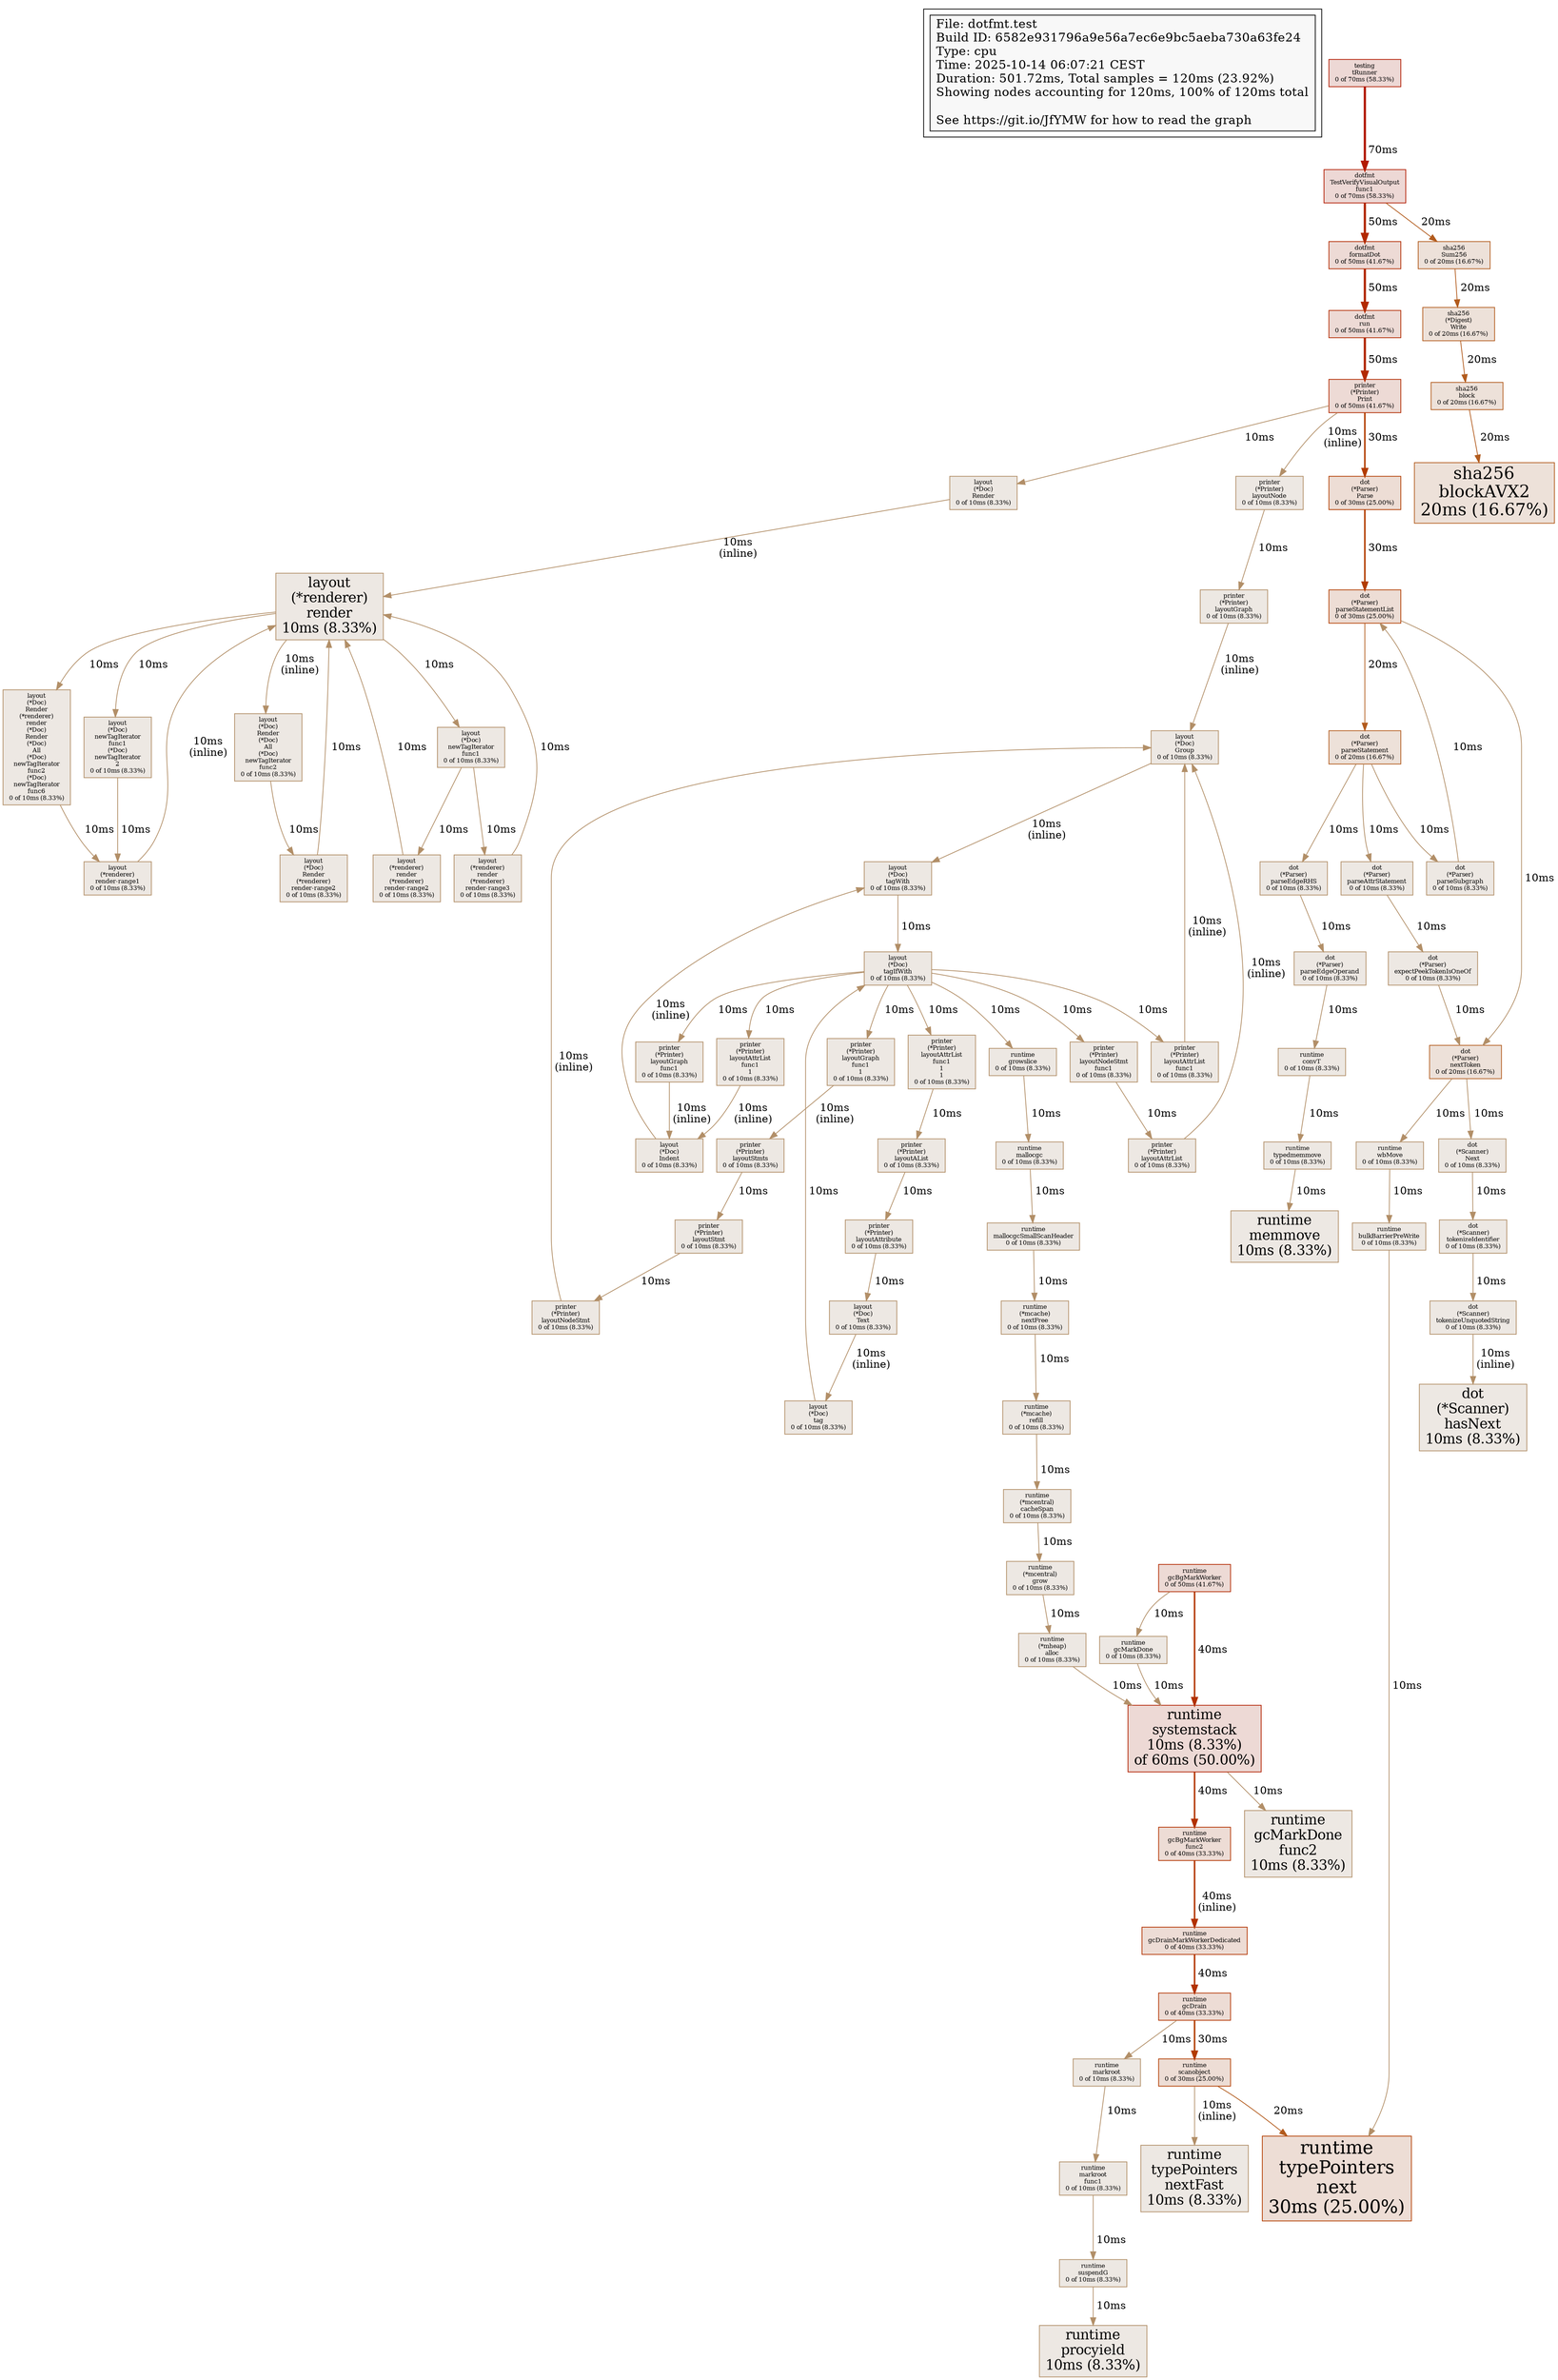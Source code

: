 digraph "dotfmt.test" {
	node [style=filled,fillcolor="#f8f8f8"]
	subgraph cluster_L {
		"File: dotfmt.test" [
			shape=box
			fontsize=16
			label="File: dotfmt.test\lBuild ID: 6582e931796a9e56a7ec6e9bc5aeba730a63fe24\lType: cpu\lTime: 2025-10-14 06:07:21 CEST\lDuration: 501.72ms, Total samples = 120ms (23.92%)\lShowing nodes accounting for 120ms, 100% of 120ms total\l\lSee https://git.io/JfYMW for how to read the graph\l"
			tooltip="dotfmt.test"
		]
	}
	N1 [
		label="runtime\nsystemstack\n10ms (8.33%)\nof 60ms (50.00%)"
		id="node1"
		fontsize=18
		shape=box
		tooltip="runtime.systemstack (60ms)"
		color="#b22100"
		fillcolor="#edd9d5"
	]
	N2 [
		label="runtime\ntypePointers\nnext\n30ms (25.00%)"
		id="node2"
		fontsize=24
		shape=box
		tooltip="runtime.typePointers.next (30ms)"
		color="#b23c00"
		fillcolor="#edddd5"
	]
	N3 [
		label="runtime\ngcBgMarkWorker\n0 of 50ms (41.67%)"
		id="node3"
		fontsize=8
		shape=box
		tooltip="runtime.gcBgMarkWorker (50ms)"
		color="#b22900"
		fillcolor="#eddad5"
	]
	N4 [
		label="testing\ntRunner\n0 of 70ms (58.33%)"
		id="node4"
		fontsize=8
		shape=box
		tooltip="testing.tRunner (70ms)"
		color="#b21a00"
		fillcolor="#edd8d5"
	]
	N5 [
		label="printer\n(*Printer)\nPrint\n0 of 50ms (41.67%)"
		id="node5"
		fontsize=8
		shape=box
		tooltip="github.com/teleivo/dot/printer.(*Printer).Print (50ms)"
		color="#b22900"
		fillcolor="#eddad5"
	]
	N6 [
		label="dotfmt\nTestVerifyVisualOutput\nfunc1\n0 of 70ms (58.33%)"
		id="node6"
		fontsize=8
		shape=box
		tooltip="github.com/teleivo/dot/cmd/dotfmt.TestVerifyVisualOutput.func1 (70ms)"
		color="#b21a00"
		fillcolor="#edd8d5"
	]
	N7 [
		label="layout\n(*renderer)\nrender\n10ms (8.33%)"
		id="node7"
		fontsize=18
		shape=box
		tooltip="github.com/teleivo/dot/layout.(*renderer).render (10ms)"
		color="#b28f68"
		fillcolor="#ede8e3"
	]
	N8 [
		label="dot\n(*Parser)\nparseStatementList\n0 of 30ms (25.00%)"
		id="node8"
		fontsize=8
		shape=box
		tooltip="github.com/teleivo/dot.(*Parser).parseStatementList (30ms)"
		color="#b23c00"
		fillcolor="#edddd5"
	]
	N9 [
		label="sha256\nblockAVX2\n20ms (16.67%)"
		id="node9"
		fontsize=22
		shape=box
		tooltip="crypto/internal/fips140/sha256.blockAVX2 (20ms)"
		color="#b25b1d"
		fillcolor="#ede1d9"
	]
	N10 [
		label="dot\n(*Parser)\nnextToken\n0 of 20ms (16.67%)"
		id="node10"
		fontsize=8
		shape=box
		tooltip="github.com/teleivo/dot.(*Parser).nextToken (20ms)"
		color="#b25b1d"
		fillcolor="#ede1d9"
	]
	N11 [
		label="layout\n(*Doc)\ntagIfWith\n0 of 10ms (8.33%)"
		id="node11"
		fontsize=8
		shape=box
		tooltip="github.com/teleivo/dot/layout.(*Doc).tagIfWith (10ms)"
		color="#b28f68"
		fillcolor="#ede8e3"
	]
	N12 [
		label="runtime\ngcDrain\n0 of 40ms (33.33%)"
		id="node12"
		fontsize=8
		shape=box
		tooltip="runtime.gcDrain (40ms)"
		color="#b23200"
		fillcolor="#eddcd5"
	]
	N13 [
		label="dot\n(*Parser)\nparseStatement\n0 of 20ms (16.67%)"
		id="node13"
		fontsize=8
		shape=box
		tooltip="github.com/teleivo/dot.(*Parser).parseStatement (20ms)"
		color="#b25b1d"
		fillcolor="#ede1d9"
	]
	N14 [
		label="runtime\nscanobject\n0 of 30ms (25.00%)"
		id="node14"
		fontsize=8
		shape=box
		tooltip="runtime.scanobject (30ms)"
		color="#b23c00"
		fillcolor="#edddd5"
	]
	N15 [
		label="dot\n(*Scanner)\nhasNext\n10ms (8.33%)"
		id="node15"
		fontsize=18
		shape=box
		tooltip="github.com/teleivo/dot.(*Scanner).hasNext (10ms)"
		color="#b28f68"
		fillcolor="#ede8e3"
	]
	N16 [
		label="layout\n(*Doc)\nGroup\n0 of 10ms (8.33%)"
		id="node16"
		fontsize=8
		shape=box
		tooltip="github.com/teleivo/dot/layout.(*Doc).Group (10ms)"
		color="#b28f68"
		fillcolor="#ede8e3"
	]
	N17 [
		label="runtime\ngcMarkDone\nfunc2\n10ms (8.33%)"
		id="node17"
		fontsize=18
		shape=box
		tooltip="runtime.gcMarkDone.func2 (10ms)"
		color="#b28f68"
		fillcolor="#ede8e3"
	]
	N18 [
		label="runtime\nmemmove\n10ms (8.33%)"
		id="node18"
		fontsize=18
		shape=box
		tooltip="runtime.memmove (10ms)"
		color="#b28f68"
		fillcolor="#ede8e3"
	]
	N19 [
		label="runtime\nprocyield\n10ms (8.33%)"
		id="node19"
		fontsize=18
		shape=box
		tooltip="runtime.procyield (10ms)"
		color="#b28f68"
		fillcolor="#ede8e3"
	]
	N20 [
		label="runtime\ntypePointers\nnextFast\n10ms (8.33%)"
		id="node20"
		fontsize=18
		shape=box
		tooltip="runtime.typePointers.nextFast (10ms)"
		color="#b28f68"
		fillcolor="#ede8e3"
	]
	N21 [
		label="layout\n(*Doc)\nIndent\n0 of 10ms (8.33%)"
		id="node21"
		fontsize=8
		shape=box
		tooltip="github.com/teleivo/dot/layout.(*Doc).Indent (10ms)"
		color="#b28f68"
		fillcolor="#ede8e3"
	]
	N22 [
		label="layout\n(*Doc)\nnewTagIterator\nfunc1\n0 of 10ms (8.33%)"
		id="node22"
		fontsize=8
		shape=box
		tooltip="github.com/teleivo/dot/layout.(*Doc).newTagIterator.func1 (10ms)"
		color="#b28f68"
		fillcolor="#ede8e3"
	]
	N23 [
		label="layout\n(*Doc)\ntagWith\n0 of 10ms (8.33%)"
		id="node23"
		fontsize=8
		shape=box
		tooltip="github.com/teleivo/dot/layout.(*Doc).tagWith (10ms)"
		color="#b28f68"
		fillcolor="#ede8e3"
	]
	N24 [
		label="layout\n(*renderer)\nrender-range1\n0 of 10ms (8.33%)"
		id="node24"
		fontsize=8
		shape=box
		tooltip="github.com/teleivo/dot/layout.(*renderer).render-range1 (10ms)"
		color="#b28f68"
		fillcolor="#ede8e3"
	]
	N25 [
		label="sha256\n(*Digest)\nWrite\n0 of 20ms (16.67%)"
		id="node25"
		fontsize=8
		shape=box
		tooltip="crypto/internal/fips140/sha256.(*Digest).Write (20ms)"
		color="#b25b1d"
		fillcolor="#ede1d9"
	]
	N26 [
		label="sha256\nblock\n0 of 20ms (16.67%)"
		id="node26"
		fontsize=8
		shape=box
		tooltip="crypto/internal/fips140/sha256.block (20ms)"
		color="#b25b1d"
		fillcolor="#ede1d9"
	]
	N27 [
		label="sha256\nSum256\n0 of 20ms (16.67%)"
		id="node27"
		fontsize=8
		shape=box
		tooltip="crypto/sha256.Sum256 (20ms)"
		color="#b25b1d"
		fillcolor="#ede1d9"
	]
	N28 [
		label="dot\n(*Parser)\nParse\n0 of 30ms (25.00%)"
		id="node28"
		fontsize=8
		shape=box
		tooltip="github.com/teleivo/dot.(*Parser).Parse (30ms)"
		color="#b23c00"
		fillcolor="#edddd5"
	]
	N29 [
		label="dot\n(*Parser)\nexpectPeekTokenIsOneOf\n0 of 10ms (8.33%)"
		id="node29"
		fontsize=8
		shape=box
		tooltip="github.com/teleivo/dot.(*Parser).expectPeekTokenIsOneOf (10ms)"
		color="#b28f68"
		fillcolor="#ede8e3"
	]
	N30 [
		label="dot\n(*Parser)\nparseAttrStatement\n0 of 10ms (8.33%)"
		id="node30"
		fontsize=8
		shape=box
		tooltip="github.com/teleivo/dot.(*Parser).parseAttrStatement (10ms)"
		color="#b28f68"
		fillcolor="#ede8e3"
	]
	N31 [
		label="dot\n(*Parser)\nparseEdgeOperand\n0 of 10ms (8.33%)"
		id="node31"
		fontsize=8
		shape=box
		tooltip="github.com/teleivo/dot.(*Parser).parseEdgeOperand (10ms)"
		color="#b28f68"
		fillcolor="#ede8e3"
	]
	N32 [
		label="dot\n(*Parser)\nparseEdgeRHS\n0 of 10ms (8.33%)"
		id="node32"
		fontsize=8
		shape=box
		tooltip="github.com/teleivo/dot.(*Parser).parseEdgeRHS (10ms)"
		color="#b28f68"
		fillcolor="#ede8e3"
	]
	N33 [
		label="dot\n(*Parser)\nparseSubgraph\n0 of 10ms (8.33%)"
		id="node33"
		fontsize=8
		shape=box
		tooltip="github.com/teleivo/dot.(*Parser).parseSubgraph (10ms)"
		color="#b28f68"
		fillcolor="#ede8e3"
	]
	N34 [
		label="dot\n(*Scanner)\nNext\n0 of 10ms (8.33%)"
		id="node34"
		fontsize=8
		shape=box
		tooltip="github.com/teleivo/dot.(*Scanner).Next (10ms)"
		color="#b28f68"
		fillcolor="#ede8e3"
	]
	N35 [
		label="dot\n(*Scanner)\ntokenizeIdentifier\n0 of 10ms (8.33%)"
		id="node35"
		fontsize=8
		shape=box
		tooltip="github.com/teleivo/dot.(*Scanner).tokenizeIdentifier (10ms)"
		color="#b28f68"
		fillcolor="#ede8e3"
	]
	N36 [
		label="dot\n(*Scanner)\ntokenizeUnquotedString\n0 of 10ms (8.33%)"
		id="node36"
		fontsize=8
		shape=box
		tooltip="github.com/teleivo/dot.(*Scanner).tokenizeUnquotedString (10ms)"
		color="#b28f68"
		fillcolor="#ede8e3"
	]
	N37 [
		label="dotfmt\nformatDot\n0 of 50ms (41.67%)"
		id="node37"
		fontsize=8
		shape=box
		tooltip="github.com/teleivo/dot/cmd/dotfmt.formatDot (50ms)"
		color="#b22900"
		fillcolor="#eddad5"
	]
	N38 [
		label="dotfmt\nrun\n0 of 50ms (41.67%)"
		id="node38"
		fontsize=8
		shape=box
		tooltip="github.com/teleivo/dot/cmd/dotfmt.run (50ms)"
		color="#b22900"
		fillcolor="#eddad5"
	]
	N39 [
		label="layout\n(*Doc)\nRender\n0 of 10ms (8.33%)"
		id="node39"
		fontsize=8
		shape=box
		tooltip="github.com/teleivo/dot/layout.(*Doc).Render (10ms)"
		color="#b28f68"
		fillcolor="#ede8e3"
	]
	N40 [
		label="layout\n(*Doc)\nRender\n(*Doc)\nAll\n(*Doc)\nnewTagIterator\nfunc2\n0 of 10ms (8.33%)"
		id="node40"
		fontsize=8
		shape=box
		tooltip="github.com/teleivo/dot/layout.(*Doc).Render.(*Doc).All.(*Doc).newTagIterator.func2 (10ms)"
		color="#b28f68"
		fillcolor="#ede8e3"
	]
	N41 [
		label="layout\n(*Doc)\nRender\n(*renderer)\nrender-range2\n0 of 10ms (8.33%)"
		id="node41"
		fontsize=8
		shape=box
		tooltip="github.com/teleivo/dot/layout.(*Doc).Render.(*renderer).render-range2 (10ms)"
		color="#b28f68"
		fillcolor="#ede8e3"
	]
	N42 [
		label="layout\n(*Doc)\nRender\n(*renderer)\nrender\n(*Doc)\nRender\n(*Doc)\nAll\n(*Doc)\nnewTagIterator\nfunc2\n(*Doc)\nnewTagIterator\nfunc6\n0 of 10ms (8.33%)"
		id="node42"
		fontsize=8
		shape=box
		tooltip="github.com/teleivo/dot/layout.(*Doc).Render.(*renderer).render.(*Doc).Render.(*Doc).All.(*Doc).newTagIterator.func2.(*Doc).newTagIterator.func6 (10ms)"
		color="#b28f68"
		fillcolor="#ede8e3"
	]
	N43 [
		label="layout\n(*Doc)\nText\n0 of 10ms (8.33%)"
		id="node43"
		fontsize=8
		shape=box
		tooltip="github.com/teleivo/dot/layout.(*Doc).Text (10ms)"
		color="#b28f68"
		fillcolor="#ede8e3"
	]
	N44 [
		label="layout\n(*Doc)\nnewTagIterator\nfunc1\n(*Doc)\nnewTagIterator\n2\n0 of 10ms (8.33%)"
		id="node44"
		fontsize=8
		shape=box
		tooltip="github.com/teleivo/dot/layout.(*Doc).newTagIterator.func1.(*Doc).newTagIterator.2 (10ms)"
		color="#b28f68"
		fillcolor="#ede8e3"
	]
	N45 [
		label="layout\n(*Doc)\ntag\n0 of 10ms (8.33%)"
		id="node45"
		fontsize=8
		shape=box
		tooltip="github.com/teleivo/dot/layout.(*Doc).tag (10ms)"
		color="#b28f68"
		fillcolor="#ede8e3"
	]
	N46 [
		label="layout\n(*renderer)\nrender\n(*renderer)\nrender-range2\n0 of 10ms (8.33%)"
		id="node46"
		fontsize=8
		shape=box
		tooltip="github.com/teleivo/dot/layout.(*renderer).render.(*renderer).render-range2 (10ms)"
		color="#b28f68"
		fillcolor="#ede8e3"
	]
	N47 [
		label="layout\n(*renderer)\nrender\n(*renderer)\nrender-range3\n0 of 10ms (8.33%)"
		id="node47"
		fontsize=8
		shape=box
		tooltip="github.com/teleivo/dot/layout.(*renderer).render.(*renderer).render-range3 (10ms)"
		color="#b28f68"
		fillcolor="#ede8e3"
	]
	N48 [
		label="printer\n(*Printer)\nlayoutAList\n0 of 10ms (8.33%)"
		id="node48"
		fontsize=8
		shape=box
		tooltip="github.com/teleivo/dot/printer.(*Printer).layoutAList (10ms)"
		color="#b28f68"
		fillcolor="#ede8e3"
	]
	N49 [
		label="printer\n(*Printer)\nlayoutAttrList\n0 of 10ms (8.33%)"
		id="node49"
		fontsize=8
		shape=box
		tooltip="github.com/teleivo/dot/printer.(*Printer).layoutAttrList (10ms)"
		color="#b28f68"
		fillcolor="#ede8e3"
	]
	N50 [
		label="printer\n(*Printer)\nlayoutAttrList\nfunc1\n0 of 10ms (8.33%)"
		id="node50"
		fontsize=8
		shape=box
		tooltip="github.com/teleivo/dot/printer.(*Printer).layoutAttrList.func1 (10ms)"
		color="#b28f68"
		fillcolor="#ede8e3"
	]
	N51 [
		label="printer\n(*Printer)\nlayoutAttrList\nfunc1\n1\n0 of 10ms (8.33%)"
		id="node51"
		fontsize=8
		shape=box
		tooltip="github.com/teleivo/dot/printer.(*Printer).layoutAttrList.func1.1 (10ms)"
		color="#b28f68"
		fillcolor="#ede8e3"
	]
	N52 [
		label="printer\n(*Printer)\nlayoutAttrList\nfunc1\n1\n1\n0 of 10ms (8.33%)"
		id="node52"
		fontsize=8
		shape=box
		tooltip="github.com/teleivo/dot/printer.(*Printer).layoutAttrList.func1.1.1 (10ms)"
		color="#b28f68"
		fillcolor="#ede8e3"
	]
	N53 [
		label="printer\n(*Printer)\nlayoutAttribute\n0 of 10ms (8.33%)"
		id="node53"
		fontsize=8
		shape=box
		tooltip="github.com/teleivo/dot/printer.(*Printer).layoutAttribute (10ms)"
		color="#b28f68"
		fillcolor="#ede8e3"
	]
	N54 [
		label="printer\n(*Printer)\nlayoutGraph\n0 of 10ms (8.33%)"
		id="node54"
		fontsize=8
		shape=box
		tooltip="github.com/teleivo/dot/printer.(*Printer).layoutGraph (10ms)"
		color="#b28f68"
		fillcolor="#ede8e3"
	]
	N55 [
		label="printer\n(*Printer)\nlayoutGraph\nfunc1\n0 of 10ms (8.33%)"
		id="node55"
		fontsize=8
		shape=box
		tooltip="github.com/teleivo/dot/printer.(*Printer).layoutGraph.func1 (10ms)"
		color="#b28f68"
		fillcolor="#ede8e3"
	]
	N56 [
		label="printer\n(*Printer)\nlayoutGraph\nfunc1\n1\n0 of 10ms (8.33%)"
		id="node56"
		fontsize=8
		shape=box
		tooltip="github.com/teleivo/dot/printer.(*Printer).layoutGraph.func1.1 (10ms)"
		color="#b28f68"
		fillcolor="#ede8e3"
	]
	N57 [
		label="printer\n(*Printer)\nlayoutNode\n0 of 10ms (8.33%)"
		id="node57"
		fontsize=8
		shape=box
		tooltip="github.com/teleivo/dot/printer.(*Printer).layoutNode (10ms)"
		color="#b28f68"
		fillcolor="#ede8e3"
	]
	N58 [
		label="printer\n(*Printer)\nlayoutNodeStmt\n0 of 10ms (8.33%)"
		id="node58"
		fontsize=8
		shape=box
		tooltip="github.com/teleivo/dot/printer.(*Printer).layoutNodeStmt (10ms)"
		color="#b28f68"
		fillcolor="#ede8e3"
	]
	N59 [
		label="printer\n(*Printer)\nlayoutNodeStmt\nfunc1\n0 of 10ms (8.33%)"
		id="node59"
		fontsize=8
		shape=box
		tooltip="github.com/teleivo/dot/printer.(*Printer).layoutNodeStmt.func1 (10ms)"
		color="#b28f68"
		fillcolor="#ede8e3"
	]
	N60 [
		label="printer\n(*Printer)\nlayoutStmt\n0 of 10ms (8.33%)"
		id="node60"
		fontsize=8
		shape=box
		tooltip="github.com/teleivo/dot/printer.(*Printer).layoutStmt (10ms)"
		color="#b28f68"
		fillcolor="#ede8e3"
	]
	N61 [
		label="printer\n(*Printer)\nlayoutStmts\n0 of 10ms (8.33%)"
		id="node61"
		fontsize=8
		shape=box
		tooltip="github.com/teleivo/dot/printer.(*Printer).layoutStmts (10ms)"
		color="#b28f68"
		fillcolor="#ede8e3"
	]
	N62 [
		label="runtime\n(*mcache)\nnextFree\n0 of 10ms (8.33%)"
		id="node62"
		fontsize=8
		shape=box
		tooltip="runtime.(*mcache).nextFree (10ms)"
		color="#b28f68"
		fillcolor="#ede8e3"
	]
	N63 [
		label="runtime\n(*mcache)\nrefill\n0 of 10ms (8.33%)"
		id="node63"
		fontsize=8
		shape=box
		tooltip="runtime.(*mcache).refill (10ms)"
		color="#b28f68"
		fillcolor="#ede8e3"
	]
	N64 [
		label="runtime\n(*mcentral)\ncacheSpan\n0 of 10ms (8.33%)"
		id="node64"
		fontsize=8
		shape=box
		tooltip="runtime.(*mcentral).cacheSpan (10ms)"
		color="#b28f68"
		fillcolor="#ede8e3"
	]
	N65 [
		label="runtime\n(*mcentral)\ngrow\n0 of 10ms (8.33%)"
		id="node65"
		fontsize=8
		shape=box
		tooltip="runtime.(*mcentral).grow (10ms)"
		color="#b28f68"
		fillcolor="#ede8e3"
	]
	N66 [
		label="runtime\n(*mheap)\nalloc\n0 of 10ms (8.33%)"
		id="node66"
		fontsize=8
		shape=box
		tooltip="runtime.(*mheap).alloc (10ms)"
		color="#b28f68"
		fillcolor="#ede8e3"
	]
	N67 [
		label="runtime\nbulkBarrierPreWrite\n0 of 10ms (8.33%)"
		id="node67"
		fontsize=8
		shape=box
		tooltip="runtime.bulkBarrierPreWrite (10ms)"
		color="#b28f68"
		fillcolor="#ede8e3"
	]
	N68 [
		label="runtime\nconvT\n0 of 10ms (8.33%)"
		id="node68"
		fontsize=8
		shape=box
		tooltip="runtime.convT (10ms)"
		color="#b28f68"
		fillcolor="#ede8e3"
	]
	N69 [
		label="runtime\ngcBgMarkWorker\nfunc2\n0 of 40ms (33.33%)"
		id="node69"
		fontsize=8
		shape=box
		tooltip="runtime.gcBgMarkWorker.func2 (40ms)"
		color="#b23200"
		fillcolor="#eddcd5"
	]
	N70 [
		label="runtime\ngcDrainMarkWorkerDedicated\n0 of 40ms (33.33%)"
		id="node70"
		fontsize=8
		shape=box
		tooltip="runtime.gcDrainMarkWorkerDedicated (40ms)"
		color="#b23200"
		fillcolor="#eddcd5"
	]
	N71 [
		label="runtime\ngcMarkDone\n0 of 10ms (8.33%)"
		id="node71"
		fontsize=8
		shape=box
		tooltip="runtime.gcMarkDone (10ms)"
		color="#b28f68"
		fillcolor="#ede8e3"
	]
	N72 [
		label="runtime\ngrowslice\n0 of 10ms (8.33%)"
		id="node72"
		fontsize=8
		shape=box
		tooltip="runtime.growslice (10ms)"
		color="#b28f68"
		fillcolor="#ede8e3"
	]
	N73 [
		label="runtime\nmallocgc\n0 of 10ms (8.33%)"
		id="node73"
		fontsize=8
		shape=box
		tooltip="runtime.mallocgc (10ms)"
		color="#b28f68"
		fillcolor="#ede8e3"
	]
	N74 [
		label="runtime\nmallocgcSmallScanHeader\n0 of 10ms (8.33%)"
		id="node74"
		fontsize=8
		shape=box
		tooltip="runtime.mallocgcSmallScanHeader (10ms)"
		color="#b28f68"
		fillcolor="#ede8e3"
	]
	N75 [
		label="runtime\nmarkroot\n0 of 10ms (8.33%)"
		id="node75"
		fontsize=8
		shape=box
		tooltip="runtime.markroot (10ms)"
		color="#b28f68"
		fillcolor="#ede8e3"
	]
	N76 [
		label="runtime\nmarkroot\nfunc1\n0 of 10ms (8.33%)"
		id="node76"
		fontsize=8
		shape=box
		tooltip="runtime.markroot.func1 (10ms)"
		color="#b28f68"
		fillcolor="#ede8e3"
	]
	N77 [
		label="runtime\nsuspendG\n0 of 10ms (8.33%)"
		id="node77"
		fontsize=8
		shape=box
		tooltip="runtime.suspendG (10ms)"
		color="#b28f68"
		fillcolor="#ede8e3"
	]
	N78 [
		label="runtime\ntypedmemmove\n0 of 10ms (8.33%)"
		id="node78"
		fontsize=8
		shape=box
		tooltip="runtime.typedmemmove (10ms)"
		color="#b28f68"
		fillcolor="#ede8e3"
	]
	N79 [
		label="runtime\nwbMove\n0 of 10ms (8.33%)"
		id="node79"
		fontsize=8
		shape=box
		tooltip="runtime.wbMove (10ms)"
		color="#b28f68"
		fillcolor="#ede8e3"
	]
	N4 -> N6 [
		label=" 70ms"
		weight=59
		penwidth=3
		color="#b21a00"
		tooltip="testing.tRunner -> github.com/teleivo/dot/cmd/dotfmt.TestVerifyVisualOutput.func1 (70ms)"
		labeltooltip="testing.tRunner -> github.com/teleivo/dot/cmd/dotfmt.TestVerifyVisualOutput.func1 (70ms)"
	]
	N6 -> N37 [
		label=" 50ms"
		weight=42
		penwidth=3
		color="#b22900"
		tooltip="github.com/teleivo/dot/cmd/dotfmt.TestVerifyVisualOutput.func1 -> github.com/teleivo/dot/cmd/dotfmt.formatDot (50ms)"
		labeltooltip="github.com/teleivo/dot/cmd/dotfmt.TestVerifyVisualOutput.func1 -> github.com/teleivo/dot/cmd/dotfmt.formatDot (50ms)"
	]
	N37 -> N38 [
		label=" 50ms"
		weight=42
		penwidth=3
		color="#b22900"
		tooltip="github.com/teleivo/dot/cmd/dotfmt.formatDot -> github.com/teleivo/dot/cmd/dotfmt.run (50ms)"
		labeltooltip="github.com/teleivo/dot/cmd/dotfmt.formatDot -> github.com/teleivo/dot/cmd/dotfmt.run (50ms)"
	]
	N38 -> N5 [
		label=" 50ms"
		weight=42
		penwidth=3
		color="#b22900"
		tooltip="github.com/teleivo/dot/cmd/dotfmt.run -> github.com/teleivo/dot/printer.(*Printer).Print (50ms)"
		labeltooltip="github.com/teleivo/dot/cmd/dotfmt.run -> github.com/teleivo/dot/printer.(*Printer).Print (50ms)"
	]
	N3 -> N1 [
		label=" 40ms"
		weight=34
		penwidth=2
		color="#b23200"
		tooltip="runtime.gcBgMarkWorker -> runtime.systemstack (40ms)"
		labeltooltip="runtime.gcBgMarkWorker -> runtime.systemstack (40ms)"
	]
	N69 -> N70 [
		label=" 40ms\n (inline)"
		weight=34
		penwidth=2
		color="#b23200"
		tooltip="runtime.gcBgMarkWorker.func2 -> runtime.gcDrainMarkWorkerDedicated (40ms)"
		labeltooltip="runtime.gcBgMarkWorker.func2 -> runtime.gcDrainMarkWorkerDedicated (40ms)"
	]
	N70 -> N12 [
		label=" 40ms"
		weight=34
		penwidth=2
		color="#b23200"
		tooltip="runtime.gcDrainMarkWorkerDedicated -> runtime.gcDrain (40ms)"
		labeltooltip="runtime.gcDrainMarkWorkerDedicated -> runtime.gcDrain (40ms)"
	]
	N1 -> N69 [
		label=" 40ms"
		weight=34
		penwidth=2
		color="#b23200"
		tooltip="runtime.systemstack -> runtime.gcBgMarkWorker.func2 (40ms)"
		labeltooltip="runtime.systemstack -> runtime.gcBgMarkWorker.func2 (40ms)"
	]
	N28 -> N8 [
		label=" 30ms"
		weight=26
		penwidth=2
		color="#b23c00"
		tooltip="github.com/teleivo/dot.(*Parser).Parse -> github.com/teleivo/dot.(*Parser).parseStatementList (30ms)"
		labeltooltip="github.com/teleivo/dot.(*Parser).Parse -> github.com/teleivo/dot.(*Parser).parseStatementList (30ms)"
	]
	N5 -> N28 [
		label=" 30ms"
		weight=26
		penwidth=2
		color="#b23c00"
		tooltip="github.com/teleivo/dot/printer.(*Printer).Print -> github.com/teleivo/dot.(*Parser).Parse (30ms)"
		labeltooltip="github.com/teleivo/dot/printer.(*Printer).Print -> github.com/teleivo/dot.(*Parser).Parse (30ms)"
	]
	N12 -> N14 [
		label=" 30ms"
		weight=26
		penwidth=2
		color="#b23c00"
		tooltip="runtime.gcDrain -> runtime.scanobject (30ms)"
		labeltooltip="runtime.gcDrain -> runtime.scanobject (30ms)"
	]
	N25 -> N26 [
		label=" 20ms"
		weight=17
		color="#b25b1d"
		tooltip="crypto/internal/fips140/sha256.(*Digest).Write -> crypto/internal/fips140/sha256.block (20ms)"
		labeltooltip="crypto/internal/fips140/sha256.(*Digest).Write -> crypto/internal/fips140/sha256.block (20ms)"
	]
	N26 -> N9 [
		label=" 20ms"
		weight=17
		color="#b25b1d"
		tooltip="crypto/internal/fips140/sha256.block -> crypto/internal/fips140/sha256.blockAVX2 (20ms)"
		labeltooltip="crypto/internal/fips140/sha256.block -> crypto/internal/fips140/sha256.blockAVX2 (20ms)"
	]
	N27 -> N25 [
		label=" 20ms"
		weight=17
		color="#b25b1d"
		tooltip="crypto/sha256.Sum256 -> crypto/internal/fips140/sha256.(*Digest).Write (20ms)"
		labeltooltip="crypto/sha256.Sum256 -> crypto/internal/fips140/sha256.(*Digest).Write (20ms)"
	]
	N8 -> N13 [
		label=" 20ms"
		weight=17
		color="#b25b1d"
		tooltip="github.com/teleivo/dot.(*Parser).parseStatementList -> github.com/teleivo/dot.(*Parser).parseStatement (20ms)"
		labeltooltip="github.com/teleivo/dot.(*Parser).parseStatementList -> github.com/teleivo/dot.(*Parser).parseStatement (20ms)"
	]
	N6 -> N27 [
		label=" 20ms"
		weight=17
		color="#b25b1d"
		tooltip="github.com/teleivo/dot/cmd/dotfmt.TestVerifyVisualOutput.func1 -> crypto/sha256.Sum256 (20ms)"
		labeltooltip="github.com/teleivo/dot/cmd/dotfmt.TestVerifyVisualOutput.func1 -> crypto/sha256.Sum256 (20ms)"
	]
	N14 -> N2 [
		label=" 20ms"
		weight=17
		color="#b25b1d"
		tooltip="runtime.scanobject -> runtime.typePointers.next (20ms)"
		labeltooltip="runtime.scanobject -> runtime.typePointers.next (20ms)"
	]
	N29 -> N10 [
		label=" 10ms"
		weight=9
		color="#b28f68"
		tooltip="github.com/teleivo/dot.(*Parser).expectPeekTokenIsOneOf -> github.com/teleivo/dot.(*Parser).nextToken (10ms)"
		labeltooltip="github.com/teleivo/dot.(*Parser).expectPeekTokenIsOneOf -> github.com/teleivo/dot.(*Parser).nextToken (10ms)"
	]
	N10 -> N34 [
		label=" 10ms"
		weight=9
		color="#b28f68"
		tooltip="github.com/teleivo/dot.(*Parser).nextToken -> github.com/teleivo/dot.(*Scanner).Next (10ms)"
		labeltooltip="github.com/teleivo/dot.(*Parser).nextToken -> github.com/teleivo/dot.(*Scanner).Next (10ms)"
	]
	N10 -> N79 [
		label=" 10ms"
		weight=9
		color="#b28f68"
		tooltip="github.com/teleivo/dot.(*Parser).nextToken -> runtime.wbMove (10ms)"
		labeltooltip="github.com/teleivo/dot.(*Parser).nextToken -> runtime.wbMove (10ms)"
	]
	N30 -> N29 [
		label=" 10ms"
		weight=9
		color="#b28f68"
		tooltip="github.com/teleivo/dot.(*Parser).parseAttrStatement -> github.com/teleivo/dot.(*Parser).expectPeekTokenIsOneOf (10ms)"
		labeltooltip="github.com/teleivo/dot.(*Parser).parseAttrStatement -> github.com/teleivo/dot.(*Parser).expectPeekTokenIsOneOf (10ms)"
	]
	N31 -> N68 [
		label=" 10ms"
		weight=9
		color="#b28f68"
		tooltip="github.com/teleivo/dot.(*Parser).parseEdgeOperand -> runtime.convT (10ms)"
		labeltooltip="github.com/teleivo/dot.(*Parser).parseEdgeOperand -> runtime.convT (10ms)"
	]
	N32 -> N31 [
		label=" 10ms"
		weight=9
		color="#b28f68"
		tooltip="github.com/teleivo/dot.(*Parser).parseEdgeRHS -> github.com/teleivo/dot.(*Parser).parseEdgeOperand (10ms)"
		labeltooltip="github.com/teleivo/dot.(*Parser).parseEdgeRHS -> github.com/teleivo/dot.(*Parser).parseEdgeOperand (10ms)"
	]
	N13 -> N30 [
		label=" 10ms"
		weight=9
		color="#b28f68"
		tooltip="github.com/teleivo/dot.(*Parser).parseStatement -> github.com/teleivo/dot.(*Parser).parseAttrStatement (10ms)"
		labeltooltip="github.com/teleivo/dot.(*Parser).parseStatement -> github.com/teleivo/dot.(*Parser).parseAttrStatement (10ms)"
	]
	N13 -> N32 [
		label=" 10ms"
		weight=9
		color="#b28f68"
		tooltip="github.com/teleivo/dot.(*Parser).parseStatement -> github.com/teleivo/dot.(*Parser).parseEdgeRHS (10ms)"
		labeltooltip="github.com/teleivo/dot.(*Parser).parseStatement -> github.com/teleivo/dot.(*Parser).parseEdgeRHS (10ms)"
	]
	N13 -> N33 [
		label=" 10ms"
		weight=9
		color="#b28f68"
		tooltip="github.com/teleivo/dot.(*Parser).parseStatement -> github.com/teleivo/dot.(*Parser).parseSubgraph (10ms)"
		labeltooltip="github.com/teleivo/dot.(*Parser).parseStatement -> github.com/teleivo/dot.(*Parser).parseSubgraph (10ms)"
	]
	N8 -> N10 [
		label=" 10ms"
		weight=9
		color="#b28f68"
		tooltip="github.com/teleivo/dot.(*Parser).parseStatementList -> github.com/teleivo/dot.(*Parser).nextToken (10ms)"
		labeltooltip="github.com/teleivo/dot.(*Parser).parseStatementList -> github.com/teleivo/dot.(*Parser).nextToken (10ms)"
	]
	N33 -> N8 [
		label=" 10ms"
		weight=9
		color="#b28f68"
		tooltip="github.com/teleivo/dot.(*Parser).parseSubgraph -> github.com/teleivo/dot.(*Parser).parseStatementList (10ms)"
		labeltooltip="github.com/teleivo/dot.(*Parser).parseSubgraph -> github.com/teleivo/dot.(*Parser).parseStatementList (10ms)"
	]
	N34 -> N35 [
		label=" 10ms"
		weight=9
		color="#b28f68"
		tooltip="github.com/teleivo/dot.(*Scanner).Next -> github.com/teleivo/dot.(*Scanner).tokenizeIdentifier (10ms)"
		labeltooltip="github.com/teleivo/dot.(*Scanner).Next -> github.com/teleivo/dot.(*Scanner).tokenizeIdentifier (10ms)"
	]
	N35 -> N36 [
		label=" 10ms"
		weight=9
		color="#b28f68"
		tooltip="github.com/teleivo/dot.(*Scanner).tokenizeIdentifier -> github.com/teleivo/dot.(*Scanner).tokenizeUnquotedString (10ms)"
		labeltooltip="github.com/teleivo/dot.(*Scanner).tokenizeIdentifier -> github.com/teleivo/dot.(*Scanner).tokenizeUnquotedString (10ms)"
	]
	N36 -> N15 [
		label=" 10ms\n (inline)"
		weight=9
		color="#b28f68"
		tooltip="github.com/teleivo/dot.(*Scanner).tokenizeUnquotedString -> github.com/teleivo/dot.(*Scanner).hasNext (10ms)"
		labeltooltip="github.com/teleivo/dot.(*Scanner).tokenizeUnquotedString -> github.com/teleivo/dot.(*Scanner).hasNext (10ms)"
	]
	N16 -> N23 [
		label=" 10ms\n (inline)"
		weight=9
		color="#b28f68"
		tooltip="github.com/teleivo/dot/layout.(*Doc).Group -> github.com/teleivo/dot/layout.(*Doc).tagWith (10ms)"
		labeltooltip="github.com/teleivo/dot/layout.(*Doc).Group -> github.com/teleivo/dot/layout.(*Doc).tagWith (10ms)"
	]
	N21 -> N23 [
		label=" 10ms\n (inline)"
		weight=9
		color="#b28f68"
		tooltip="github.com/teleivo/dot/layout.(*Doc).Indent -> github.com/teleivo/dot/layout.(*Doc).tagWith (10ms)"
		labeltooltip="github.com/teleivo/dot/layout.(*Doc).Indent -> github.com/teleivo/dot/layout.(*Doc).tagWith (10ms)"
	]
	N39 -> N7 [
		label=" 10ms\n (inline)"
		weight=9
		color="#b28f68"
		tooltip="github.com/teleivo/dot/layout.(*Doc).Render -> github.com/teleivo/dot/layout.(*renderer).render (10ms)"
		labeltooltip="github.com/teleivo/dot/layout.(*Doc).Render -> github.com/teleivo/dot/layout.(*renderer).render (10ms)"
	]
	N40 -> N41 [
		label=" 10ms"
		weight=9
		color="#b28f68"
		tooltip="github.com/teleivo/dot/layout.(*Doc).Render.(*Doc).All.(*Doc).newTagIterator.func2 -> github.com/teleivo/dot/layout.(*Doc).Render.(*renderer).render-range2 (10ms)"
		labeltooltip="github.com/teleivo/dot/layout.(*Doc).Render.(*Doc).All.(*Doc).newTagIterator.func2 -> github.com/teleivo/dot/layout.(*Doc).Render.(*renderer).render-range2 (10ms)"
	]
	N41 -> N7 [
		label=" 10ms"
		weight=9
		color="#b28f68"
		tooltip="github.com/teleivo/dot/layout.(*Doc).Render.(*renderer).render-range2 -> github.com/teleivo/dot/layout.(*renderer).render (10ms)"
		labeltooltip="github.com/teleivo/dot/layout.(*Doc).Render.(*renderer).render-range2 -> github.com/teleivo/dot/layout.(*renderer).render (10ms)"
	]
	N42 -> N24 [
		label=" 10ms"
		weight=9
		color="#b28f68"
		tooltip="github.com/teleivo/dot/layout.(*Doc).Render.(*renderer).render.(*Doc).Render.(*Doc).All.(*Doc).newTagIterator.func2.(*Doc).newTagIterator.func6 -> github.com/teleivo/dot/layout.(*renderer).render-range1 (10ms)"
		labeltooltip="github.com/teleivo/dot/layout.(*Doc).Render.(*renderer).render.(*Doc).Render.(*Doc).All.(*Doc).newTagIterator.func2.(*Doc).newTagIterator.func6 -> github.com/teleivo/dot/layout.(*renderer).render-range1 (10ms)"
	]
	N43 -> N45 [
		label=" 10ms\n (inline)"
		weight=9
		color="#b28f68"
		tooltip="github.com/teleivo/dot/layout.(*Doc).Text -> github.com/teleivo/dot/layout.(*Doc).tag (10ms)"
		labeltooltip="github.com/teleivo/dot/layout.(*Doc).Text -> github.com/teleivo/dot/layout.(*Doc).tag (10ms)"
	]
	N22 -> N46 [
		label=" 10ms"
		weight=9
		color="#b28f68"
		tooltip="github.com/teleivo/dot/layout.(*Doc).newTagIterator.func1 -> github.com/teleivo/dot/layout.(*renderer).render.(*renderer).render-range2 (10ms)"
		labeltooltip="github.com/teleivo/dot/layout.(*Doc).newTagIterator.func1 -> github.com/teleivo/dot/layout.(*renderer).render.(*renderer).render-range2 (10ms)"
	]
	N22 -> N47 [
		label=" 10ms"
		weight=9
		color="#b28f68"
		tooltip="github.com/teleivo/dot/layout.(*Doc).newTagIterator.func1 -> github.com/teleivo/dot/layout.(*renderer).render.(*renderer).render-range3 (10ms)"
		labeltooltip="github.com/teleivo/dot/layout.(*Doc).newTagIterator.func1 -> github.com/teleivo/dot/layout.(*renderer).render.(*renderer).render-range3 (10ms)"
	]
	N44 -> N24 [
		label=" 10ms"
		weight=9
		color="#b28f68"
		tooltip="github.com/teleivo/dot/layout.(*Doc).newTagIterator.func1.(*Doc).newTagIterator.2 -> github.com/teleivo/dot/layout.(*renderer).render-range1 (10ms)"
		labeltooltip="github.com/teleivo/dot/layout.(*Doc).newTagIterator.func1.(*Doc).newTagIterator.2 -> github.com/teleivo/dot/layout.(*renderer).render-range1 (10ms)"
	]
	N45 -> N11 [
		label=" 10ms"
		weight=9
		color="#b28f68"
		tooltip="github.com/teleivo/dot/layout.(*Doc).tag -> github.com/teleivo/dot/layout.(*Doc).tagIfWith (10ms)"
		labeltooltip="github.com/teleivo/dot/layout.(*Doc).tag -> github.com/teleivo/dot/layout.(*Doc).tagIfWith (10ms)"
	]
	N11 -> N50 [
		label=" 10ms"
		weight=9
		color="#b28f68"
		tooltip="github.com/teleivo/dot/layout.(*Doc).tagIfWith -> github.com/teleivo/dot/printer.(*Printer).layoutAttrList.func1 (10ms)"
		labeltooltip="github.com/teleivo/dot/layout.(*Doc).tagIfWith -> github.com/teleivo/dot/printer.(*Printer).layoutAttrList.func1 (10ms)"
	]
	N11 -> N51 [
		label=" 10ms"
		weight=9
		color="#b28f68"
		tooltip="github.com/teleivo/dot/layout.(*Doc).tagIfWith -> github.com/teleivo/dot/printer.(*Printer).layoutAttrList.func1.1 (10ms)"
		labeltooltip="github.com/teleivo/dot/layout.(*Doc).tagIfWith -> github.com/teleivo/dot/printer.(*Printer).layoutAttrList.func1.1 (10ms)"
	]
	N11 -> N52 [
		label=" 10ms"
		weight=9
		color="#b28f68"
		tooltip="github.com/teleivo/dot/layout.(*Doc).tagIfWith -> github.com/teleivo/dot/printer.(*Printer).layoutAttrList.func1.1.1 (10ms)"
		labeltooltip="github.com/teleivo/dot/layout.(*Doc).tagIfWith -> github.com/teleivo/dot/printer.(*Printer).layoutAttrList.func1.1.1 (10ms)"
	]
	N11 -> N55 [
		label=" 10ms"
		weight=9
		color="#b28f68"
		tooltip="github.com/teleivo/dot/layout.(*Doc).tagIfWith -> github.com/teleivo/dot/printer.(*Printer).layoutGraph.func1 (10ms)"
		labeltooltip="github.com/teleivo/dot/layout.(*Doc).tagIfWith -> github.com/teleivo/dot/printer.(*Printer).layoutGraph.func1 (10ms)"
	]
	N11 -> N56 [
		label=" 10ms"
		weight=9
		color="#b28f68"
		tooltip="github.com/teleivo/dot/layout.(*Doc).tagIfWith -> github.com/teleivo/dot/printer.(*Printer).layoutGraph.func1.1 (10ms)"
		labeltooltip="github.com/teleivo/dot/layout.(*Doc).tagIfWith -> github.com/teleivo/dot/printer.(*Printer).layoutGraph.func1.1 (10ms)"
	]
	N11 -> N59 [
		label=" 10ms"
		weight=9
		color="#b28f68"
		tooltip="github.com/teleivo/dot/layout.(*Doc).tagIfWith -> github.com/teleivo/dot/printer.(*Printer).layoutNodeStmt.func1 (10ms)"
		labeltooltip="github.com/teleivo/dot/layout.(*Doc).tagIfWith -> github.com/teleivo/dot/printer.(*Printer).layoutNodeStmt.func1 (10ms)"
	]
	N11 -> N72 [
		label=" 10ms"
		weight=9
		color="#b28f68"
		tooltip="github.com/teleivo/dot/layout.(*Doc).tagIfWith -> runtime.growslice (10ms)"
		labeltooltip="github.com/teleivo/dot/layout.(*Doc).tagIfWith -> runtime.growslice (10ms)"
	]
	N23 -> N11 [
		label=" 10ms"
		weight=9
		color="#b28f68"
		tooltip="github.com/teleivo/dot/layout.(*Doc).tagWith -> github.com/teleivo/dot/layout.(*Doc).tagIfWith (10ms)"
		labeltooltip="github.com/teleivo/dot/layout.(*Doc).tagWith -> github.com/teleivo/dot/layout.(*Doc).tagIfWith (10ms)"
	]
	N7 -> N40 [
		label=" 10ms\n (inline)"
		weight=9
		color="#b28f68"
		tooltip="github.com/teleivo/dot/layout.(*renderer).render -> github.com/teleivo/dot/layout.(*Doc).Render.(*Doc).All.(*Doc).newTagIterator.func2 (10ms)"
		labeltooltip="github.com/teleivo/dot/layout.(*renderer).render -> github.com/teleivo/dot/layout.(*Doc).Render.(*Doc).All.(*Doc).newTagIterator.func2 (10ms)"
	]
	N7 -> N42 [
		label=" 10ms"
		weight=9
		color="#b28f68"
		tooltip="github.com/teleivo/dot/layout.(*renderer).render -> github.com/teleivo/dot/layout.(*Doc).Render.(*renderer).render.(*Doc).Render.(*Doc).All.(*Doc).newTagIterator.func2.(*Doc).newTagIterator.func6 (10ms)"
		labeltooltip="github.com/teleivo/dot/layout.(*renderer).render -> github.com/teleivo/dot/layout.(*Doc).Render.(*renderer).render.(*Doc).Render.(*Doc).All.(*Doc).newTagIterator.func2.(*Doc).newTagIterator.func6 (10ms)"
	]
	N7 -> N22 [
		label=" 10ms"
		weight=9
		color="#b28f68"
		tooltip="github.com/teleivo/dot/layout.(*renderer).render -> github.com/teleivo/dot/layout.(*Doc).newTagIterator.func1 (10ms)"
		labeltooltip="github.com/teleivo/dot/layout.(*renderer).render -> github.com/teleivo/dot/layout.(*Doc).newTagIterator.func1 (10ms)"
	]
	N7 -> N44 [
		label=" 10ms"
		weight=9
		color="#b28f68"
		tooltip="github.com/teleivo/dot/layout.(*renderer).render -> github.com/teleivo/dot/layout.(*Doc).newTagIterator.func1.(*Doc).newTagIterator.2 (10ms)"
		labeltooltip="github.com/teleivo/dot/layout.(*renderer).render -> github.com/teleivo/dot/layout.(*Doc).newTagIterator.func1.(*Doc).newTagIterator.2 (10ms)"
	]
	N24 -> N7 [
		label=" 10ms\n (inline)"
		weight=9
		color="#b28f68"
		tooltip="github.com/teleivo/dot/layout.(*renderer).render-range1 -> github.com/teleivo/dot/layout.(*renderer).render (10ms)"
		labeltooltip="github.com/teleivo/dot/layout.(*renderer).render-range1 -> github.com/teleivo/dot/layout.(*renderer).render (10ms)"
	]
	N46 -> N7 [
		label=" 10ms"
		weight=9
		color="#b28f68"
		tooltip="github.com/teleivo/dot/layout.(*renderer).render.(*renderer).render-range2 -> github.com/teleivo/dot/layout.(*renderer).render (10ms)"
		labeltooltip="github.com/teleivo/dot/layout.(*renderer).render.(*renderer).render-range2 -> github.com/teleivo/dot/layout.(*renderer).render (10ms)"
	]
	N47 -> N7 [
		label=" 10ms"
		weight=9
		color="#b28f68"
		tooltip="github.com/teleivo/dot/layout.(*renderer).render.(*renderer).render-range3 -> github.com/teleivo/dot/layout.(*renderer).render (10ms)"
		labeltooltip="github.com/teleivo/dot/layout.(*renderer).render.(*renderer).render-range3 -> github.com/teleivo/dot/layout.(*renderer).render (10ms)"
	]
	N5 -> N39 [
		label=" 10ms"
		weight=9
		color="#b28f68"
		tooltip="github.com/teleivo/dot/printer.(*Printer).Print -> github.com/teleivo/dot/layout.(*Doc).Render (10ms)"
		labeltooltip="github.com/teleivo/dot/printer.(*Printer).Print -> github.com/teleivo/dot/layout.(*Doc).Render (10ms)"
	]
	N5 -> N57 [
		label=" 10ms\n (inline)"
		weight=9
		color="#b28f68"
		tooltip="github.com/teleivo/dot/printer.(*Printer).Print -> github.com/teleivo/dot/printer.(*Printer).layoutNode (10ms)"
		labeltooltip="github.com/teleivo/dot/printer.(*Printer).Print -> github.com/teleivo/dot/printer.(*Printer).layoutNode (10ms)"
	]
	N48 -> N53 [
		label=" 10ms"
		weight=9
		color="#b28f68"
		tooltip="github.com/teleivo/dot/printer.(*Printer).layoutAList -> github.com/teleivo/dot/printer.(*Printer).layoutAttribute (10ms)"
		labeltooltip="github.com/teleivo/dot/printer.(*Printer).layoutAList -> github.com/teleivo/dot/printer.(*Printer).layoutAttribute (10ms)"
	]
	N49 -> N16 [
		label=" 10ms\n (inline)"
		weight=9
		color="#b28f68"
		tooltip="github.com/teleivo/dot/printer.(*Printer).layoutAttrList -> github.com/teleivo/dot/layout.(*Doc).Group (10ms)"
		labeltooltip="github.com/teleivo/dot/printer.(*Printer).layoutAttrList -> github.com/teleivo/dot/layout.(*Doc).Group (10ms)"
	]
	N50 -> N16 [
		label=" 10ms\n (inline)"
		weight=9
		color="#b28f68"
		tooltip="github.com/teleivo/dot/printer.(*Printer).layoutAttrList.func1 -> github.com/teleivo/dot/layout.(*Doc).Group (10ms)"
		labeltooltip="github.com/teleivo/dot/printer.(*Printer).layoutAttrList.func1 -> github.com/teleivo/dot/layout.(*Doc).Group (10ms)"
	]
	N51 -> N21 [
		label=" 10ms\n (inline)"
		weight=9
		color="#b28f68"
		tooltip="github.com/teleivo/dot/printer.(*Printer).layoutAttrList.func1.1 -> github.com/teleivo/dot/layout.(*Doc).Indent (10ms)"
		labeltooltip="github.com/teleivo/dot/printer.(*Printer).layoutAttrList.func1.1 -> github.com/teleivo/dot/layout.(*Doc).Indent (10ms)"
	]
	N52 -> N48 [
		label=" 10ms"
		weight=9
		color="#b28f68"
		tooltip="github.com/teleivo/dot/printer.(*Printer).layoutAttrList.func1.1.1 -> github.com/teleivo/dot/printer.(*Printer).layoutAList (10ms)"
		labeltooltip="github.com/teleivo/dot/printer.(*Printer).layoutAttrList.func1.1.1 -> github.com/teleivo/dot/printer.(*Printer).layoutAList (10ms)"
	]
	N53 -> N43 [
		label=" 10ms"
		weight=9
		color="#b28f68"
		tooltip="github.com/teleivo/dot/printer.(*Printer).layoutAttribute -> github.com/teleivo/dot/layout.(*Doc).Text (10ms)"
		labeltooltip="github.com/teleivo/dot/printer.(*Printer).layoutAttribute -> github.com/teleivo/dot/layout.(*Doc).Text (10ms)"
	]
	N54 -> N16 [
		label=" 10ms\n (inline)"
		weight=9
		color="#b28f68"
		tooltip="github.com/teleivo/dot/printer.(*Printer).layoutGraph -> github.com/teleivo/dot/layout.(*Doc).Group (10ms)"
		labeltooltip="github.com/teleivo/dot/printer.(*Printer).layoutGraph -> github.com/teleivo/dot/layout.(*Doc).Group (10ms)"
	]
	N55 -> N21 [
		label=" 10ms\n (inline)"
		weight=9
		color="#b28f68"
		tooltip="github.com/teleivo/dot/printer.(*Printer).layoutGraph.func1 -> github.com/teleivo/dot/layout.(*Doc).Indent (10ms)"
		labeltooltip="github.com/teleivo/dot/printer.(*Printer).layoutGraph.func1 -> github.com/teleivo/dot/layout.(*Doc).Indent (10ms)"
	]
	N56 -> N61 [
		label=" 10ms\n (inline)"
		weight=9
		color="#b28f68"
		tooltip="github.com/teleivo/dot/printer.(*Printer).layoutGraph.func1.1 -> github.com/teleivo/dot/printer.(*Printer).layoutStmts (10ms)"
		labeltooltip="github.com/teleivo/dot/printer.(*Printer).layoutGraph.func1.1 -> github.com/teleivo/dot/printer.(*Printer).layoutStmts (10ms)"
	]
	N57 -> N54 [
		label=" 10ms"
		weight=9
		color="#b28f68"
		tooltip="github.com/teleivo/dot/printer.(*Printer).layoutNode -> github.com/teleivo/dot/printer.(*Printer).layoutGraph (10ms)"
		labeltooltip="github.com/teleivo/dot/printer.(*Printer).layoutNode -> github.com/teleivo/dot/printer.(*Printer).layoutGraph (10ms)"
	]
	N58 -> N16 [
		label=" 10ms\n (inline)"
		weight=9
		color="#b28f68"
		tooltip="github.com/teleivo/dot/printer.(*Printer).layoutNodeStmt -> github.com/teleivo/dot/layout.(*Doc).Group (10ms)"
		labeltooltip="github.com/teleivo/dot/printer.(*Printer).layoutNodeStmt -> github.com/teleivo/dot/layout.(*Doc).Group (10ms)"
	]
	N59 -> N49 [
		label=" 10ms"
		weight=9
		color="#b28f68"
		tooltip="github.com/teleivo/dot/printer.(*Printer).layoutNodeStmt.func1 -> github.com/teleivo/dot/printer.(*Printer).layoutAttrList (10ms)"
		labeltooltip="github.com/teleivo/dot/printer.(*Printer).layoutNodeStmt.func1 -> github.com/teleivo/dot/printer.(*Printer).layoutAttrList (10ms)"
	]
	N60 -> N58 [
		label=" 10ms"
		weight=9
		color="#b28f68"
		tooltip="github.com/teleivo/dot/printer.(*Printer).layoutStmt -> github.com/teleivo/dot/printer.(*Printer).layoutNodeStmt (10ms)"
		labeltooltip="github.com/teleivo/dot/printer.(*Printer).layoutStmt -> github.com/teleivo/dot/printer.(*Printer).layoutNodeStmt (10ms)"
	]
	N61 -> N60 [
		label=" 10ms"
		weight=9
		color="#b28f68"
		tooltip="github.com/teleivo/dot/printer.(*Printer).layoutStmts -> github.com/teleivo/dot/printer.(*Printer).layoutStmt (10ms)"
		labeltooltip="github.com/teleivo/dot/printer.(*Printer).layoutStmts -> github.com/teleivo/dot/printer.(*Printer).layoutStmt (10ms)"
	]
	N62 -> N63 [
		label=" 10ms"
		weight=9
		color="#b28f68"
		tooltip="runtime.(*mcache).nextFree -> runtime.(*mcache).refill (10ms)"
		labeltooltip="runtime.(*mcache).nextFree -> runtime.(*mcache).refill (10ms)"
	]
	N63 -> N64 [
		label=" 10ms"
		weight=9
		color="#b28f68"
		tooltip="runtime.(*mcache).refill -> runtime.(*mcentral).cacheSpan (10ms)"
		labeltooltip="runtime.(*mcache).refill -> runtime.(*mcentral).cacheSpan (10ms)"
	]
	N64 -> N65 [
		label=" 10ms"
		weight=9
		color="#b28f68"
		tooltip="runtime.(*mcentral).cacheSpan -> runtime.(*mcentral).grow (10ms)"
		labeltooltip="runtime.(*mcentral).cacheSpan -> runtime.(*mcentral).grow (10ms)"
	]
	N65 -> N66 [
		label=" 10ms"
		weight=9
		color="#b28f68"
		tooltip="runtime.(*mcentral).grow -> runtime.(*mheap).alloc (10ms)"
		labeltooltip="runtime.(*mcentral).grow -> runtime.(*mheap).alloc (10ms)"
	]
	N66 -> N1 [
		label=" 10ms"
		weight=9
		color="#b28f68"
		tooltip="runtime.(*mheap).alloc -> runtime.systemstack (10ms)"
		labeltooltip="runtime.(*mheap).alloc -> runtime.systemstack (10ms)"
	]
	N67 -> N2 [
		label=" 10ms"
		weight=9
		color="#b28f68"
		tooltip="runtime.bulkBarrierPreWrite -> runtime.typePointers.next (10ms)"
		labeltooltip="runtime.bulkBarrierPreWrite -> runtime.typePointers.next (10ms)"
	]
	N68 -> N78 [
		label=" 10ms"
		weight=9
		color="#b28f68"
		tooltip="runtime.convT -> runtime.typedmemmove (10ms)"
		labeltooltip="runtime.convT -> runtime.typedmemmove (10ms)"
	]
	N3 -> N71 [
		label=" 10ms"
		weight=9
		color="#b28f68"
		tooltip="runtime.gcBgMarkWorker -> runtime.gcMarkDone (10ms)"
		labeltooltip="runtime.gcBgMarkWorker -> runtime.gcMarkDone (10ms)"
	]
	N12 -> N75 [
		label=" 10ms"
		weight=9
		color="#b28f68"
		tooltip="runtime.gcDrain -> runtime.markroot (10ms)"
		labeltooltip="runtime.gcDrain -> runtime.markroot (10ms)"
	]
	N71 -> N1 [
		label=" 10ms"
		weight=9
		color="#b28f68"
		tooltip="runtime.gcMarkDone -> runtime.systemstack (10ms)"
		labeltooltip="runtime.gcMarkDone -> runtime.systemstack (10ms)"
	]
	N72 -> N73 [
		label=" 10ms"
		weight=9
		color="#b28f68"
		tooltip="runtime.growslice -> runtime.mallocgc (10ms)"
		labeltooltip="runtime.growslice -> runtime.mallocgc (10ms)"
	]
	N73 -> N74 [
		label=" 10ms"
		weight=9
		color="#b28f68"
		tooltip="runtime.mallocgc -> runtime.mallocgcSmallScanHeader (10ms)"
		labeltooltip="runtime.mallocgc -> runtime.mallocgcSmallScanHeader (10ms)"
	]
	N74 -> N62 [
		label=" 10ms"
		weight=9
		color="#b28f68"
		tooltip="runtime.mallocgcSmallScanHeader -> runtime.(*mcache).nextFree (10ms)"
		labeltooltip="runtime.mallocgcSmallScanHeader -> runtime.(*mcache).nextFree (10ms)"
	]
	N75 -> N76 [
		label=" 10ms"
		weight=9
		color="#b28f68"
		tooltip="runtime.markroot -> runtime.markroot.func1 (10ms)"
		labeltooltip="runtime.markroot -> runtime.markroot.func1 (10ms)"
	]
	N76 -> N77 [
		label=" 10ms"
		weight=9
		color="#b28f68"
		tooltip="runtime.markroot.func1 -> runtime.suspendG (10ms)"
		labeltooltip="runtime.markroot.func1 -> runtime.suspendG (10ms)"
	]
	N14 -> N20 [
		label=" 10ms\n (inline)"
		weight=9
		color="#b28f68"
		tooltip="runtime.scanobject -> runtime.typePointers.nextFast (10ms)"
		labeltooltip="runtime.scanobject -> runtime.typePointers.nextFast (10ms)"
	]
	N77 -> N19 [
		label=" 10ms"
		weight=9
		color="#b28f68"
		tooltip="runtime.suspendG -> runtime.procyield (10ms)"
		labeltooltip="runtime.suspendG -> runtime.procyield (10ms)"
	]
	N1 -> N17 [
		label=" 10ms"
		weight=9
		color="#b28f68"
		tooltip="runtime.systemstack -> runtime.gcMarkDone.func2 (10ms)"
		labeltooltip="runtime.systemstack -> runtime.gcMarkDone.func2 (10ms)"
	]
	N78 -> N18 [
		label=" 10ms"
		weight=9
		color="#b28f68"
		tooltip="runtime.typedmemmove -> runtime.memmove (10ms)"
		labeltooltip="runtime.typedmemmove -> runtime.memmove (10ms)"
	]
	N79 -> N67 [
		label=" 10ms"
		weight=9
		color="#b28f68"
		tooltip="runtime.wbMove -> runtime.bulkBarrierPreWrite (10ms)"
		labeltooltip="runtime.wbMove -> runtime.bulkBarrierPreWrite (10ms)"
	]
}
